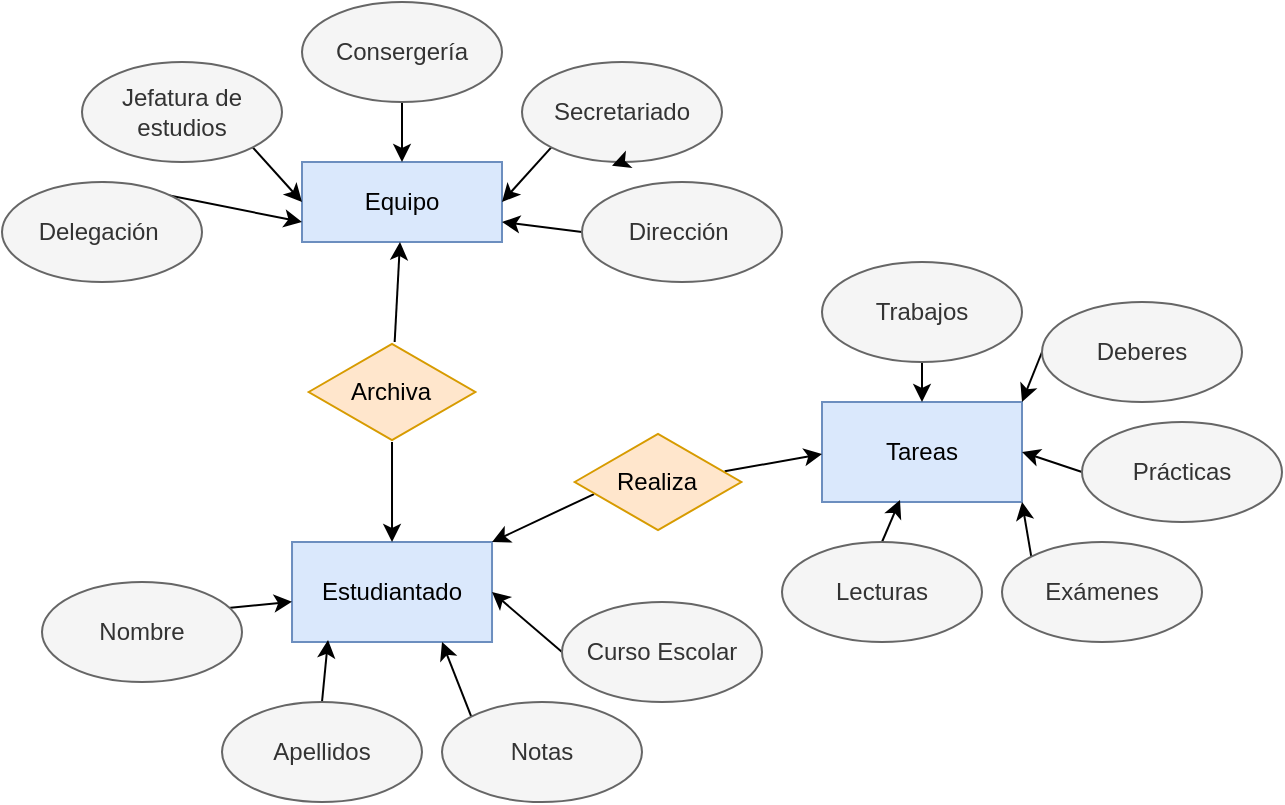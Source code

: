 <mxfile>
    <diagram id="xdVinHeancq51zovNqIg" name="Página-1">
        <mxGraphModel dx="868" dy="478" grid="1" gridSize="10" guides="1" tooltips="1" connect="1" arrows="1" fold="1" page="1" pageScale="1" pageWidth="1169" pageHeight="827" math="0" shadow="0">
            <root>
                <mxCell id="0"/>
                <mxCell id="1" parent="0"/>
                <mxCell id="49" value="Equipo" style="rounded=0;whiteSpace=wrap;html=1;fillColor=#dae8fc;strokeColor=#6c8ebf;" vertex="1" parent="1">
                    <mxGeometry x="210" y="120" width="100" height="40" as="geometry"/>
                </mxCell>
                <mxCell id="56" style="edgeStyle=none;html=1;exitX=0;exitY=1;exitDx=0;exitDy=0;entryX=1;entryY=0.5;entryDx=0;entryDy=0;" edge="1" parent="1" source="50" target="49">
                    <mxGeometry relative="1" as="geometry"/>
                </mxCell>
                <mxCell id="50" value="Secretariado" style="ellipse;whiteSpace=wrap;html=1;fillColor=#f5f5f5;fontColor=#333333;strokeColor=#666666;" vertex="1" parent="1">
                    <mxGeometry x="320" y="70" width="100" height="50" as="geometry"/>
                </mxCell>
                <mxCell id="60" style="edgeStyle=none;html=1;exitX=0.5;exitY=1;exitDx=0;exitDy=0;entryX=0.5;entryY=0;entryDx=0;entryDy=0;" edge="1" parent="1" source="51" target="49">
                    <mxGeometry relative="1" as="geometry"/>
                </mxCell>
                <mxCell id="51" value="Consergería" style="ellipse;whiteSpace=wrap;html=1;fillColor=#f5f5f5;fontColor=#333333;strokeColor=#666666;" vertex="1" parent="1">
                    <mxGeometry x="210" y="40" width="100" height="50" as="geometry"/>
                </mxCell>
                <mxCell id="59" style="edgeStyle=none;html=1;exitX=1;exitY=1;exitDx=0;exitDy=0;entryX=0;entryY=0.5;entryDx=0;entryDy=0;" edge="1" parent="1" source="52" target="49">
                    <mxGeometry relative="1" as="geometry"/>
                </mxCell>
                <mxCell id="52" value="Jefatura de estudios" style="ellipse;whiteSpace=wrap;html=1;fillColor=#f5f5f5;fontColor=#333333;strokeColor=#666666;" vertex="1" parent="1">
                    <mxGeometry x="100" y="70" width="100" height="50" as="geometry"/>
                </mxCell>
                <mxCell id="53" style="edgeStyle=none;html=1;exitX=0.5;exitY=1;exitDx=0;exitDy=0;entryX=0.45;entryY=1.038;entryDx=0;entryDy=0;entryPerimeter=0;" edge="1" parent="1" source="50" target="50">
                    <mxGeometry relative="1" as="geometry"/>
                </mxCell>
                <mxCell id="57" style="edgeStyle=none;html=1;exitX=0;exitY=0.5;exitDx=0;exitDy=0;entryX=1;entryY=0.75;entryDx=0;entryDy=0;" edge="1" parent="1" source="54" target="49">
                    <mxGeometry relative="1" as="geometry"/>
                </mxCell>
                <mxCell id="54" value="Dirección&amp;nbsp;" style="ellipse;whiteSpace=wrap;html=1;fillColor=#f5f5f5;fontColor=#333333;strokeColor=#666666;" vertex="1" parent="1">
                    <mxGeometry x="350" y="130" width="100" height="50" as="geometry"/>
                </mxCell>
                <mxCell id="58" style="edgeStyle=none;html=1;exitX=0.5;exitY=0;exitDx=0;exitDy=0;entryX=0;entryY=0.75;entryDx=0;entryDy=0;" edge="1" parent="1" source="55" target="49">
                    <mxGeometry relative="1" as="geometry"/>
                </mxCell>
                <mxCell id="55" value="Delegación&amp;nbsp;" style="ellipse;whiteSpace=wrap;html=1;fillColor=#f5f5f5;fontColor=#333333;strokeColor=#666666;" vertex="1" parent="1">
                    <mxGeometry x="60" y="130" width="100" height="50" as="geometry"/>
                </mxCell>
                <mxCell id="61" value="Estudiantado" style="rounded=0;whiteSpace=wrap;html=1;fillColor=#dae8fc;strokeColor=#6c8ebf;" vertex="1" parent="1">
                    <mxGeometry x="205.01" y="310" width="100" height="50" as="geometry"/>
                </mxCell>
                <mxCell id="71" style="edgeStyle=none;html=1;exitX=0.93;exitY=0.26;exitDx=0;exitDy=0;exitPerimeter=0;" edge="1" parent="1" source="65" target="61">
                    <mxGeometry relative="1" as="geometry"/>
                </mxCell>
                <mxCell id="65" value="Nombre" style="ellipse;whiteSpace=wrap;html=1;fillColor=#f5f5f5;fontColor=#333333;strokeColor=#666666;" vertex="1" parent="1">
                    <mxGeometry x="80" y="330" width="100" height="50" as="geometry"/>
                </mxCell>
                <mxCell id="72" style="edgeStyle=none;html=1;exitX=0.5;exitY=0;exitDx=0;exitDy=0;entryX=0.18;entryY=0.98;entryDx=0;entryDy=0;entryPerimeter=0;" edge="1" parent="1" source="66" target="61">
                    <mxGeometry relative="1" as="geometry">
                        <mxPoint x="210" y="370" as="targetPoint"/>
                    </mxGeometry>
                </mxCell>
                <mxCell id="66" value="Apellidos" style="ellipse;whiteSpace=wrap;html=1;fillColor=#f5f5f5;fontColor=#333333;strokeColor=#666666;" vertex="1" parent="1">
                    <mxGeometry x="170" y="390" width="100" height="50" as="geometry"/>
                </mxCell>
                <mxCell id="70" style="edgeStyle=none;html=1;exitX=0;exitY=0;exitDx=0;exitDy=0;" edge="1" parent="1" source="67">
                    <mxGeometry relative="1" as="geometry">
                        <mxPoint x="280" y="360" as="targetPoint"/>
                        <Array as="points">
                            <mxPoint x="280" y="360"/>
                        </Array>
                    </mxGeometry>
                </mxCell>
                <mxCell id="67" value="Notas" style="ellipse;whiteSpace=wrap;html=1;fillColor=#f5f5f5;fontColor=#333333;strokeColor=#666666;" vertex="1" parent="1">
                    <mxGeometry x="280" y="390" width="100" height="50" as="geometry"/>
                </mxCell>
                <mxCell id="69" style="edgeStyle=none;html=1;exitX=0;exitY=0.5;exitDx=0;exitDy=0;entryX=1;entryY=0.5;entryDx=0;entryDy=0;" edge="1" parent="1" source="68" target="61">
                    <mxGeometry relative="1" as="geometry"/>
                </mxCell>
                <mxCell id="68" value="Curso Escolar" style="ellipse;whiteSpace=wrap;html=1;fillColor=#f5f5f5;fontColor=#333333;strokeColor=#666666;" vertex="1" parent="1">
                    <mxGeometry x="340" y="340" width="100" height="50" as="geometry"/>
                </mxCell>
                <mxCell id="74" value="" style="edgeStyle=none;html=1;" edge="1" parent="1" source="73">
                    <mxGeometry relative="1" as="geometry">
                        <mxPoint x="259" y="160" as="targetPoint"/>
                    </mxGeometry>
                </mxCell>
                <mxCell id="75" value="" style="edgeStyle=none;html=1;" edge="1" parent="1" source="73" target="61">
                    <mxGeometry relative="1" as="geometry"/>
                </mxCell>
                <mxCell id="73" value="Archiva" style="html=1;whiteSpace=wrap;aspect=fixed;shape=isoRectangle;fillColor=#ffe6cc;strokeColor=#d79b00;" vertex="1" parent="1">
                    <mxGeometry x="213.34" y="210" width="83.33" height="50" as="geometry"/>
                </mxCell>
                <mxCell id="77" value="Tareas" style="rounded=0;whiteSpace=wrap;html=1;fillColor=#dae8fc;strokeColor=#6c8ebf;" vertex="1" parent="1">
                    <mxGeometry x="470" y="240" width="100" height="50" as="geometry"/>
                </mxCell>
                <mxCell id="88" style="edgeStyle=none;html=1;exitX=0;exitY=0.5;exitDx=0;exitDy=0;entryX=1;entryY=0;entryDx=0;entryDy=0;" edge="1" parent="1" source="79" target="77">
                    <mxGeometry relative="1" as="geometry"/>
                </mxCell>
                <mxCell id="79" value="Deberes" style="ellipse;whiteSpace=wrap;html=1;fillColor=#f5f5f5;fontColor=#333333;strokeColor=#666666;" vertex="1" parent="1">
                    <mxGeometry x="580" y="190" width="100" height="50" as="geometry"/>
                </mxCell>
                <mxCell id="87" style="edgeStyle=none;html=1;exitX=0;exitY=0.5;exitDx=0;exitDy=0;entryX=1;entryY=0.5;entryDx=0;entryDy=0;" edge="1" parent="1" source="80" target="77">
                    <mxGeometry relative="1" as="geometry"/>
                </mxCell>
                <mxCell id="80" value="Prácticas" style="ellipse;whiteSpace=wrap;html=1;fillColor=#f5f5f5;fontColor=#333333;strokeColor=#666666;" vertex="1" parent="1">
                    <mxGeometry x="600" y="250" width="100" height="50" as="geometry"/>
                </mxCell>
                <mxCell id="86" style="edgeStyle=none;html=1;exitX=0;exitY=0;exitDx=0;exitDy=0;entryX=1;entryY=1;entryDx=0;entryDy=0;" edge="1" parent="1" source="81" target="77">
                    <mxGeometry relative="1" as="geometry"/>
                </mxCell>
                <mxCell id="81" value="Exámenes" style="ellipse;whiteSpace=wrap;html=1;fillColor=#f5f5f5;fontColor=#333333;strokeColor=#666666;" vertex="1" parent="1">
                    <mxGeometry x="560" y="310" width="100" height="50" as="geometry"/>
                </mxCell>
                <mxCell id="85" style="edgeStyle=none;html=1;exitX=0.5;exitY=0;exitDx=0;exitDy=0;entryX=0.39;entryY=0.98;entryDx=0;entryDy=0;entryPerimeter=0;" edge="1" parent="1" source="83" target="77">
                    <mxGeometry relative="1" as="geometry"/>
                </mxCell>
                <mxCell id="83" value="Lecturas" style="ellipse;whiteSpace=wrap;html=1;fillColor=#f5f5f5;fontColor=#333333;strokeColor=#666666;" vertex="1" parent="1">
                    <mxGeometry x="450" y="310" width="100" height="50" as="geometry"/>
                </mxCell>
                <mxCell id="89" style="edgeStyle=none;html=1;exitX=0.5;exitY=1;exitDx=0;exitDy=0;entryX=0.5;entryY=0;entryDx=0;entryDy=0;" edge="1" parent="1" source="84" target="77">
                    <mxGeometry relative="1" as="geometry"/>
                </mxCell>
                <mxCell id="84" value="Trabajos" style="ellipse;whiteSpace=wrap;html=1;fillColor=#f5f5f5;fontColor=#333333;strokeColor=#666666;" vertex="1" parent="1">
                    <mxGeometry x="470" y="170" width="100" height="50" as="geometry"/>
                </mxCell>
                <mxCell id="92" style="edgeStyle=none;html=1;entryX=1;entryY=0;entryDx=0;entryDy=0;" edge="1" parent="1" target="61">
                    <mxGeometry relative="1" as="geometry">
                        <mxPoint x="356" y="286.024" as="sourcePoint"/>
                        <mxPoint x="321.01" y="302" as="targetPoint"/>
                    </mxGeometry>
                </mxCell>
                <mxCell id="93" style="edgeStyle=none;html=1;" edge="1" parent="1">
                    <mxGeometry relative="1" as="geometry">
                        <mxPoint x="421.33" y="274.644" as="sourcePoint"/>
                        <mxPoint x="470" y="266" as="targetPoint"/>
                    </mxGeometry>
                </mxCell>
                <mxCell id="90" value="Realiza" style="html=1;whiteSpace=wrap;aspect=fixed;shape=isoRectangle;fillColor=#ffe6cc;strokeColor=#d79b00;" vertex="1" parent="1">
                    <mxGeometry x="346.34" y="255" width="83.33" height="50" as="geometry"/>
                </mxCell>
            </root>
        </mxGraphModel>
    </diagram>
</mxfile>
